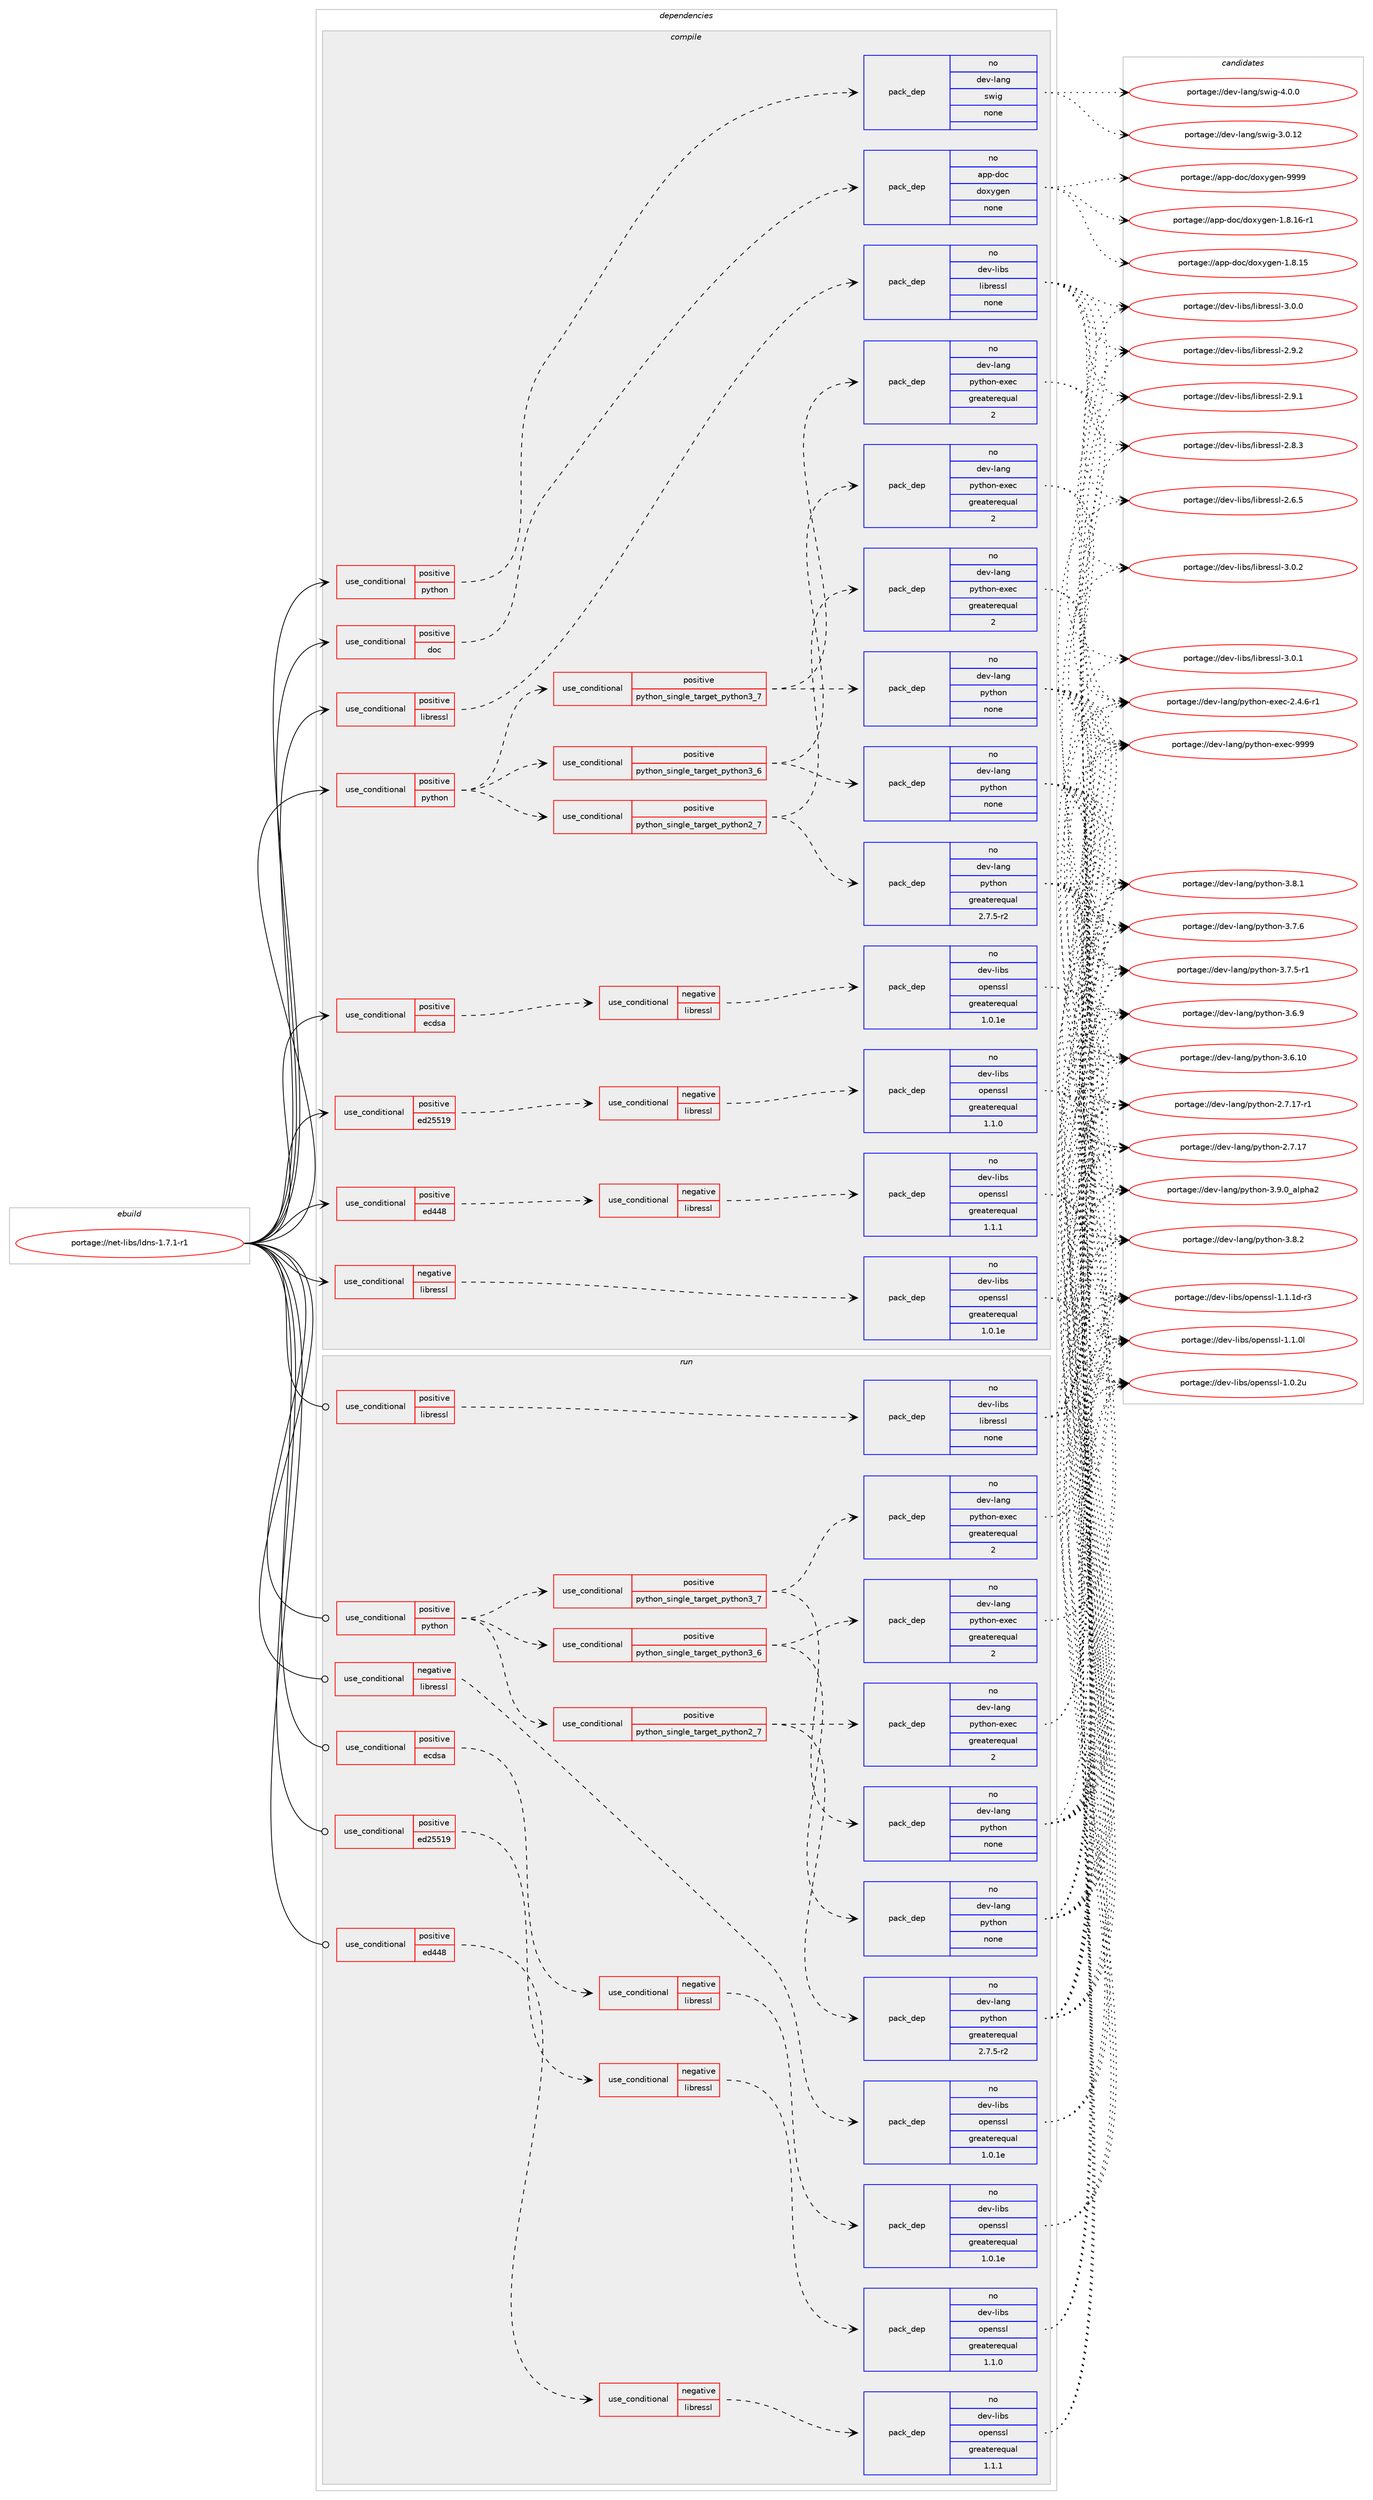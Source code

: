 digraph prolog {

# *************
# Graph options
# *************

newrank=true;
concentrate=true;
compound=true;
graph [rankdir=LR,fontname=Helvetica,fontsize=10,ranksep=1.5];#, ranksep=2.5, nodesep=0.2];
edge  [arrowhead=vee];
node  [fontname=Helvetica,fontsize=10];

# **********
# The ebuild
# **********

subgraph cluster_leftcol {
color=gray;
rank=same;
label=<<i>ebuild</i>>;
id [label="portage://net-libs/ldns-1.7.1-r1", color=red, width=4, href="../net-libs/ldns-1.7.1-r1.svg"];
}

# ****************
# The dependencies
# ****************

subgraph cluster_midcol {
color=gray;
label=<<i>dependencies</i>>;
subgraph cluster_compile {
fillcolor="#eeeeee";
style=filled;
label=<<i>compile</i>>;
subgraph cond19565 {
dependency89219 [label=<<TABLE BORDER="0" CELLBORDER="1" CELLSPACING="0" CELLPADDING="4"><TR><TD ROWSPAN="3" CELLPADDING="10">use_conditional</TD></TR><TR><TD>negative</TD></TR><TR><TD>libressl</TD></TR></TABLE>>, shape=none, color=red];
subgraph pack67980 {
dependency89220 [label=<<TABLE BORDER="0" CELLBORDER="1" CELLSPACING="0" CELLPADDING="4" WIDTH="220"><TR><TD ROWSPAN="6" CELLPADDING="30">pack_dep</TD></TR><TR><TD WIDTH="110">no</TD></TR><TR><TD>dev-libs</TD></TR><TR><TD>openssl</TD></TR><TR><TD>greaterequal</TD></TR><TR><TD>1.0.1e</TD></TR></TABLE>>, shape=none, color=blue];
}
dependency89219:e -> dependency89220:w [weight=20,style="dashed",arrowhead="vee"];
}
id:e -> dependency89219:w [weight=20,style="solid",arrowhead="vee"];
subgraph cond19566 {
dependency89221 [label=<<TABLE BORDER="0" CELLBORDER="1" CELLSPACING="0" CELLPADDING="4"><TR><TD ROWSPAN="3" CELLPADDING="10">use_conditional</TD></TR><TR><TD>positive</TD></TR><TR><TD>doc</TD></TR></TABLE>>, shape=none, color=red];
subgraph pack67981 {
dependency89222 [label=<<TABLE BORDER="0" CELLBORDER="1" CELLSPACING="0" CELLPADDING="4" WIDTH="220"><TR><TD ROWSPAN="6" CELLPADDING="30">pack_dep</TD></TR><TR><TD WIDTH="110">no</TD></TR><TR><TD>app-doc</TD></TR><TR><TD>doxygen</TD></TR><TR><TD>none</TD></TR><TR><TD></TD></TR></TABLE>>, shape=none, color=blue];
}
dependency89221:e -> dependency89222:w [weight=20,style="dashed",arrowhead="vee"];
}
id:e -> dependency89221:w [weight=20,style="solid",arrowhead="vee"];
subgraph cond19567 {
dependency89223 [label=<<TABLE BORDER="0" CELLBORDER="1" CELLSPACING="0" CELLPADDING="4"><TR><TD ROWSPAN="3" CELLPADDING="10">use_conditional</TD></TR><TR><TD>positive</TD></TR><TR><TD>ecdsa</TD></TR></TABLE>>, shape=none, color=red];
subgraph cond19568 {
dependency89224 [label=<<TABLE BORDER="0" CELLBORDER="1" CELLSPACING="0" CELLPADDING="4"><TR><TD ROWSPAN="3" CELLPADDING="10">use_conditional</TD></TR><TR><TD>negative</TD></TR><TR><TD>libressl</TD></TR></TABLE>>, shape=none, color=red];
subgraph pack67982 {
dependency89225 [label=<<TABLE BORDER="0" CELLBORDER="1" CELLSPACING="0" CELLPADDING="4" WIDTH="220"><TR><TD ROWSPAN="6" CELLPADDING="30">pack_dep</TD></TR><TR><TD WIDTH="110">no</TD></TR><TR><TD>dev-libs</TD></TR><TR><TD>openssl</TD></TR><TR><TD>greaterequal</TD></TR><TR><TD>1.0.1e</TD></TR></TABLE>>, shape=none, color=blue];
}
dependency89224:e -> dependency89225:w [weight=20,style="dashed",arrowhead="vee"];
}
dependency89223:e -> dependency89224:w [weight=20,style="dashed",arrowhead="vee"];
}
id:e -> dependency89223:w [weight=20,style="solid",arrowhead="vee"];
subgraph cond19569 {
dependency89226 [label=<<TABLE BORDER="0" CELLBORDER="1" CELLSPACING="0" CELLPADDING="4"><TR><TD ROWSPAN="3" CELLPADDING="10">use_conditional</TD></TR><TR><TD>positive</TD></TR><TR><TD>ed25519</TD></TR></TABLE>>, shape=none, color=red];
subgraph cond19570 {
dependency89227 [label=<<TABLE BORDER="0" CELLBORDER="1" CELLSPACING="0" CELLPADDING="4"><TR><TD ROWSPAN="3" CELLPADDING="10">use_conditional</TD></TR><TR><TD>negative</TD></TR><TR><TD>libressl</TD></TR></TABLE>>, shape=none, color=red];
subgraph pack67983 {
dependency89228 [label=<<TABLE BORDER="0" CELLBORDER="1" CELLSPACING="0" CELLPADDING="4" WIDTH="220"><TR><TD ROWSPAN="6" CELLPADDING="30">pack_dep</TD></TR><TR><TD WIDTH="110">no</TD></TR><TR><TD>dev-libs</TD></TR><TR><TD>openssl</TD></TR><TR><TD>greaterequal</TD></TR><TR><TD>1.1.0</TD></TR></TABLE>>, shape=none, color=blue];
}
dependency89227:e -> dependency89228:w [weight=20,style="dashed",arrowhead="vee"];
}
dependency89226:e -> dependency89227:w [weight=20,style="dashed",arrowhead="vee"];
}
id:e -> dependency89226:w [weight=20,style="solid",arrowhead="vee"];
subgraph cond19571 {
dependency89229 [label=<<TABLE BORDER="0" CELLBORDER="1" CELLSPACING="0" CELLPADDING="4"><TR><TD ROWSPAN="3" CELLPADDING="10">use_conditional</TD></TR><TR><TD>positive</TD></TR><TR><TD>ed448</TD></TR></TABLE>>, shape=none, color=red];
subgraph cond19572 {
dependency89230 [label=<<TABLE BORDER="0" CELLBORDER="1" CELLSPACING="0" CELLPADDING="4"><TR><TD ROWSPAN="3" CELLPADDING="10">use_conditional</TD></TR><TR><TD>negative</TD></TR><TR><TD>libressl</TD></TR></TABLE>>, shape=none, color=red];
subgraph pack67984 {
dependency89231 [label=<<TABLE BORDER="0" CELLBORDER="1" CELLSPACING="0" CELLPADDING="4" WIDTH="220"><TR><TD ROWSPAN="6" CELLPADDING="30">pack_dep</TD></TR><TR><TD WIDTH="110">no</TD></TR><TR><TD>dev-libs</TD></TR><TR><TD>openssl</TD></TR><TR><TD>greaterequal</TD></TR><TR><TD>1.1.1</TD></TR></TABLE>>, shape=none, color=blue];
}
dependency89230:e -> dependency89231:w [weight=20,style="dashed",arrowhead="vee"];
}
dependency89229:e -> dependency89230:w [weight=20,style="dashed",arrowhead="vee"];
}
id:e -> dependency89229:w [weight=20,style="solid",arrowhead="vee"];
subgraph cond19573 {
dependency89232 [label=<<TABLE BORDER="0" CELLBORDER="1" CELLSPACING="0" CELLPADDING="4"><TR><TD ROWSPAN="3" CELLPADDING="10">use_conditional</TD></TR><TR><TD>positive</TD></TR><TR><TD>libressl</TD></TR></TABLE>>, shape=none, color=red];
subgraph pack67985 {
dependency89233 [label=<<TABLE BORDER="0" CELLBORDER="1" CELLSPACING="0" CELLPADDING="4" WIDTH="220"><TR><TD ROWSPAN="6" CELLPADDING="30">pack_dep</TD></TR><TR><TD WIDTH="110">no</TD></TR><TR><TD>dev-libs</TD></TR><TR><TD>libressl</TD></TR><TR><TD>none</TD></TR><TR><TD></TD></TR></TABLE>>, shape=none, color=blue];
}
dependency89232:e -> dependency89233:w [weight=20,style="dashed",arrowhead="vee"];
}
id:e -> dependency89232:w [weight=20,style="solid",arrowhead="vee"];
subgraph cond19574 {
dependency89234 [label=<<TABLE BORDER="0" CELLBORDER="1" CELLSPACING="0" CELLPADDING="4"><TR><TD ROWSPAN="3" CELLPADDING="10">use_conditional</TD></TR><TR><TD>positive</TD></TR><TR><TD>python</TD></TR></TABLE>>, shape=none, color=red];
subgraph cond19575 {
dependency89235 [label=<<TABLE BORDER="0" CELLBORDER="1" CELLSPACING="0" CELLPADDING="4"><TR><TD ROWSPAN="3" CELLPADDING="10">use_conditional</TD></TR><TR><TD>positive</TD></TR><TR><TD>python_single_target_python2_7</TD></TR></TABLE>>, shape=none, color=red];
subgraph pack67986 {
dependency89236 [label=<<TABLE BORDER="0" CELLBORDER="1" CELLSPACING="0" CELLPADDING="4" WIDTH="220"><TR><TD ROWSPAN="6" CELLPADDING="30">pack_dep</TD></TR><TR><TD WIDTH="110">no</TD></TR><TR><TD>dev-lang</TD></TR><TR><TD>python</TD></TR><TR><TD>greaterequal</TD></TR><TR><TD>2.7.5-r2</TD></TR></TABLE>>, shape=none, color=blue];
}
dependency89235:e -> dependency89236:w [weight=20,style="dashed",arrowhead="vee"];
subgraph pack67987 {
dependency89237 [label=<<TABLE BORDER="0" CELLBORDER="1" CELLSPACING="0" CELLPADDING="4" WIDTH="220"><TR><TD ROWSPAN="6" CELLPADDING="30">pack_dep</TD></TR><TR><TD WIDTH="110">no</TD></TR><TR><TD>dev-lang</TD></TR><TR><TD>python-exec</TD></TR><TR><TD>greaterequal</TD></TR><TR><TD>2</TD></TR></TABLE>>, shape=none, color=blue];
}
dependency89235:e -> dependency89237:w [weight=20,style="dashed",arrowhead="vee"];
}
dependency89234:e -> dependency89235:w [weight=20,style="dashed",arrowhead="vee"];
subgraph cond19576 {
dependency89238 [label=<<TABLE BORDER="0" CELLBORDER="1" CELLSPACING="0" CELLPADDING="4"><TR><TD ROWSPAN="3" CELLPADDING="10">use_conditional</TD></TR><TR><TD>positive</TD></TR><TR><TD>python_single_target_python3_6</TD></TR></TABLE>>, shape=none, color=red];
subgraph pack67988 {
dependency89239 [label=<<TABLE BORDER="0" CELLBORDER="1" CELLSPACING="0" CELLPADDING="4" WIDTH="220"><TR><TD ROWSPAN="6" CELLPADDING="30">pack_dep</TD></TR><TR><TD WIDTH="110">no</TD></TR><TR><TD>dev-lang</TD></TR><TR><TD>python</TD></TR><TR><TD>none</TD></TR><TR><TD></TD></TR></TABLE>>, shape=none, color=blue];
}
dependency89238:e -> dependency89239:w [weight=20,style="dashed",arrowhead="vee"];
subgraph pack67989 {
dependency89240 [label=<<TABLE BORDER="0" CELLBORDER="1" CELLSPACING="0" CELLPADDING="4" WIDTH="220"><TR><TD ROWSPAN="6" CELLPADDING="30">pack_dep</TD></TR><TR><TD WIDTH="110">no</TD></TR><TR><TD>dev-lang</TD></TR><TR><TD>python-exec</TD></TR><TR><TD>greaterequal</TD></TR><TR><TD>2</TD></TR></TABLE>>, shape=none, color=blue];
}
dependency89238:e -> dependency89240:w [weight=20,style="dashed",arrowhead="vee"];
}
dependency89234:e -> dependency89238:w [weight=20,style="dashed",arrowhead="vee"];
subgraph cond19577 {
dependency89241 [label=<<TABLE BORDER="0" CELLBORDER="1" CELLSPACING="0" CELLPADDING="4"><TR><TD ROWSPAN="3" CELLPADDING="10">use_conditional</TD></TR><TR><TD>positive</TD></TR><TR><TD>python_single_target_python3_7</TD></TR></TABLE>>, shape=none, color=red];
subgraph pack67990 {
dependency89242 [label=<<TABLE BORDER="0" CELLBORDER="1" CELLSPACING="0" CELLPADDING="4" WIDTH="220"><TR><TD ROWSPAN="6" CELLPADDING="30">pack_dep</TD></TR><TR><TD WIDTH="110">no</TD></TR><TR><TD>dev-lang</TD></TR><TR><TD>python</TD></TR><TR><TD>none</TD></TR><TR><TD></TD></TR></TABLE>>, shape=none, color=blue];
}
dependency89241:e -> dependency89242:w [weight=20,style="dashed",arrowhead="vee"];
subgraph pack67991 {
dependency89243 [label=<<TABLE BORDER="0" CELLBORDER="1" CELLSPACING="0" CELLPADDING="4" WIDTH="220"><TR><TD ROWSPAN="6" CELLPADDING="30">pack_dep</TD></TR><TR><TD WIDTH="110">no</TD></TR><TR><TD>dev-lang</TD></TR><TR><TD>python-exec</TD></TR><TR><TD>greaterequal</TD></TR><TR><TD>2</TD></TR></TABLE>>, shape=none, color=blue];
}
dependency89241:e -> dependency89243:w [weight=20,style="dashed",arrowhead="vee"];
}
dependency89234:e -> dependency89241:w [weight=20,style="dashed",arrowhead="vee"];
}
id:e -> dependency89234:w [weight=20,style="solid",arrowhead="vee"];
subgraph cond19578 {
dependency89244 [label=<<TABLE BORDER="0" CELLBORDER="1" CELLSPACING="0" CELLPADDING="4"><TR><TD ROWSPAN="3" CELLPADDING="10">use_conditional</TD></TR><TR><TD>positive</TD></TR><TR><TD>python</TD></TR></TABLE>>, shape=none, color=red];
subgraph pack67992 {
dependency89245 [label=<<TABLE BORDER="0" CELLBORDER="1" CELLSPACING="0" CELLPADDING="4" WIDTH="220"><TR><TD ROWSPAN="6" CELLPADDING="30">pack_dep</TD></TR><TR><TD WIDTH="110">no</TD></TR><TR><TD>dev-lang</TD></TR><TR><TD>swig</TD></TR><TR><TD>none</TD></TR><TR><TD></TD></TR></TABLE>>, shape=none, color=blue];
}
dependency89244:e -> dependency89245:w [weight=20,style="dashed",arrowhead="vee"];
}
id:e -> dependency89244:w [weight=20,style="solid",arrowhead="vee"];
}
subgraph cluster_compileandrun {
fillcolor="#eeeeee";
style=filled;
label=<<i>compile and run</i>>;
}
subgraph cluster_run {
fillcolor="#eeeeee";
style=filled;
label=<<i>run</i>>;
subgraph cond19579 {
dependency89246 [label=<<TABLE BORDER="0" CELLBORDER="1" CELLSPACING="0" CELLPADDING="4"><TR><TD ROWSPAN="3" CELLPADDING="10">use_conditional</TD></TR><TR><TD>negative</TD></TR><TR><TD>libressl</TD></TR></TABLE>>, shape=none, color=red];
subgraph pack67993 {
dependency89247 [label=<<TABLE BORDER="0" CELLBORDER="1" CELLSPACING="0" CELLPADDING="4" WIDTH="220"><TR><TD ROWSPAN="6" CELLPADDING="30">pack_dep</TD></TR><TR><TD WIDTH="110">no</TD></TR><TR><TD>dev-libs</TD></TR><TR><TD>openssl</TD></TR><TR><TD>greaterequal</TD></TR><TR><TD>1.0.1e</TD></TR></TABLE>>, shape=none, color=blue];
}
dependency89246:e -> dependency89247:w [weight=20,style="dashed",arrowhead="vee"];
}
id:e -> dependency89246:w [weight=20,style="solid",arrowhead="odot"];
subgraph cond19580 {
dependency89248 [label=<<TABLE BORDER="0" CELLBORDER="1" CELLSPACING="0" CELLPADDING="4"><TR><TD ROWSPAN="3" CELLPADDING="10">use_conditional</TD></TR><TR><TD>positive</TD></TR><TR><TD>ecdsa</TD></TR></TABLE>>, shape=none, color=red];
subgraph cond19581 {
dependency89249 [label=<<TABLE BORDER="0" CELLBORDER="1" CELLSPACING="0" CELLPADDING="4"><TR><TD ROWSPAN="3" CELLPADDING="10">use_conditional</TD></TR><TR><TD>negative</TD></TR><TR><TD>libressl</TD></TR></TABLE>>, shape=none, color=red];
subgraph pack67994 {
dependency89250 [label=<<TABLE BORDER="0" CELLBORDER="1" CELLSPACING="0" CELLPADDING="4" WIDTH="220"><TR><TD ROWSPAN="6" CELLPADDING="30">pack_dep</TD></TR><TR><TD WIDTH="110">no</TD></TR><TR><TD>dev-libs</TD></TR><TR><TD>openssl</TD></TR><TR><TD>greaterequal</TD></TR><TR><TD>1.0.1e</TD></TR></TABLE>>, shape=none, color=blue];
}
dependency89249:e -> dependency89250:w [weight=20,style="dashed",arrowhead="vee"];
}
dependency89248:e -> dependency89249:w [weight=20,style="dashed",arrowhead="vee"];
}
id:e -> dependency89248:w [weight=20,style="solid",arrowhead="odot"];
subgraph cond19582 {
dependency89251 [label=<<TABLE BORDER="0" CELLBORDER="1" CELLSPACING="0" CELLPADDING="4"><TR><TD ROWSPAN="3" CELLPADDING="10">use_conditional</TD></TR><TR><TD>positive</TD></TR><TR><TD>ed25519</TD></TR></TABLE>>, shape=none, color=red];
subgraph cond19583 {
dependency89252 [label=<<TABLE BORDER="0" CELLBORDER="1" CELLSPACING="0" CELLPADDING="4"><TR><TD ROWSPAN="3" CELLPADDING="10">use_conditional</TD></TR><TR><TD>negative</TD></TR><TR><TD>libressl</TD></TR></TABLE>>, shape=none, color=red];
subgraph pack67995 {
dependency89253 [label=<<TABLE BORDER="0" CELLBORDER="1" CELLSPACING="0" CELLPADDING="4" WIDTH="220"><TR><TD ROWSPAN="6" CELLPADDING="30">pack_dep</TD></TR><TR><TD WIDTH="110">no</TD></TR><TR><TD>dev-libs</TD></TR><TR><TD>openssl</TD></TR><TR><TD>greaterequal</TD></TR><TR><TD>1.1.0</TD></TR></TABLE>>, shape=none, color=blue];
}
dependency89252:e -> dependency89253:w [weight=20,style="dashed",arrowhead="vee"];
}
dependency89251:e -> dependency89252:w [weight=20,style="dashed",arrowhead="vee"];
}
id:e -> dependency89251:w [weight=20,style="solid",arrowhead="odot"];
subgraph cond19584 {
dependency89254 [label=<<TABLE BORDER="0" CELLBORDER="1" CELLSPACING="0" CELLPADDING="4"><TR><TD ROWSPAN="3" CELLPADDING="10">use_conditional</TD></TR><TR><TD>positive</TD></TR><TR><TD>ed448</TD></TR></TABLE>>, shape=none, color=red];
subgraph cond19585 {
dependency89255 [label=<<TABLE BORDER="0" CELLBORDER="1" CELLSPACING="0" CELLPADDING="4"><TR><TD ROWSPAN="3" CELLPADDING="10">use_conditional</TD></TR><TR><TD>negative</TD></TR><TR><TD>libressl</TD></TR></TABLE>>, shape=none, color=red];
subgraph pack67996 {
dependency89256 [label=<<TABLE BORDER="0" CELLBORDER="1" CELLSPACING="0" CELLPADDING="4" WIDTH="220"><TR><TD ROWSPAN="6" CELLPADDING="30">pack_dep</TD></TR><TR><TD WIDTH="110">no</TD></TR><TR><TD>dev-libs</TD></TR><TR><TD>openssl</TD></TR><TR><TD>greaterequal</TD></TR><TR><TD>1.1.1</TD></TR></TABLE>>, shape=none, color=blue];
}
dependency89255:e -> dependency89256:w [weight=20,style="dashed",arrowhead="vee"];
}
dependency89254:e -> dependency89255:w [weight=20,style="dashed",arrowhead="vee"];
}
id:e -> dependency89254:w [weight=20,style="solid",arrowhead="odot"];
subgraph cond19586 {
dependency89257 [label=<<TABLE BORDER="0" CELLBORDER="1" CELLSPACING="0" CELLPADDING="4"><TR><TD ROWSPAN="3" CELLPADDING="10">use_conditional</TD></TR><TR><TD>positive</TD></TR><TR><TD>libressl</TD></TR></TABLE>>, shape=none, color=red];
subgraph pack67997 {
dependency89258 [label=<<TABLE BORDER="0" CELLBORDER="1" CELLSPACING="0" CELLPADDING="4" WIDTH="220"><TR><TD ROWSPAN="6" CELLPADDING="30">pack_dep</TD></TR><TR><TD WIDTH="110">no</TD></TR><TR><TD>dev-libs</TD></TR><TR><TD>libressl</TD></TR><TR><TD>none</TD></TR><TR><TD></TD></TR></TABLE>>, shape=none, color=blue];
}
dependency89257:e -> dependency89258:w [weight=20,style="dashed",arrowhead="vee"];
}
id:e -> dependency89257:w [weight=20,style="solid",arrowhead="odot"];
subgraph cond19587 {
dependency89259 [label=<<TABLE BORDER="0" CELLBORDER="1" CELLSPACING="0" CELLPADDING="4"><TR><TD ROWSPAN="3" CELLPADDING="10">use_conditional</TD></TR><TR><TD>positive</TD></TR><TR><TD>python</TD></TR></TABLE>>, shape=none, color=red];
subgraph cond19588 {
dependency89260 [label=<<TABLE BORDER="0" CELLBORDER="1" CELLSPACING="0" CELLPADDING="4"><TR><TD ROWSPAN="3" CELLPADDING="10">use_conditional</TD></TR><TR><TD>positive</TD></TR><TR><TD>python_single_target_python2_7</TD></TR></TABLE>>, shape=none, color=red];
subgraph pack67998 {
dependency89261 [label=<<TABLE BORDER="0" CELLBORDER="1" CELLSPACING="0" CELLPADDING="4" WIDTH="220"><TR><TD ROWSPAN="6" CELLPADDING="30">pack_dep</TD></TR><TR><TD WIDTH="110">no</TD></TR><TR><TD>dev-lang</TD></TR><TR><TD>python</TD></TR><TR><TD>greaterequal</TD></TR><TR><TD>2.7.5-r2</TD></TR></TABLE>>, shape=none, color=blue];
}
dependency89260:e -> dependency89261:w [weight=20,style="dashed",arrowhead="vee"];
subgraph pack67999 {
dependency89262 [label=<<TABLE BORDER="0" CELLBORDER="1" CELLSPACING="0" CELLPADDING="4" WIDTH="220"><TR><TD ROWSPAN="6" CELLPADDING="30">pack_dep</TD></TR><TR><TD WIDTH="110">no</TD></TR><TR><TD>dev-lang</TD></TR><TR><TD>python-exec</TD></TR><TR><TD>greaterequal</TD></TR><TR><TD>2</TD></TR></TABLE>>, shape=none, color=blue];
}
dependency89260:e -> dependency89262:w [weight=20,style="dashed",arrowhead="vee"];
}
dependency89259:e -> dependency89260:w [weight=20,style="dashed",arrowhead="vee"];
subgraph cond19589 {
dependency89263 [label=<<TABLE BORDER="0" CELLBORDER="1" CELLSPACING="0" CELLPADDING="4"><TR><TD ROWSPAN="3" CELLPADDING="10">use_conditional</TD></TR><TR><TD>positive</TD></TR><TR><TD>python_single_target_python3_6</TD></TR></TABLE>>, shape=none, color=red];
subgraph pack68000 {
dependency89264 [label=<<TABLE BORDER="0" CELLBORDER="1" CELLSPACING="0" CELLPADDING="4" WIDTH="220"><TR><TD ROWSPAN="6" CELLPADDING="30">pack_dep</TD></TR><TR><TD WIDTH="110">no</TD></TR><TR><TD>dev-lang</TD></TR><TR><TD>python</TD></TR><TR><TD>none</TD></TR><TR><TD></TD></TR></TABLE>>, shape=none, color=blue];
}
dependency89263:e -> dependency89264:w [weight=20,style="dashed",arrowhead="vee"];
subgraph pack68001 {
dependency89265 [label=<<TABLE BORDER="0" CELLBORDER="1" CELLSPACING="0" CELLPADDING="4" WIDTH="220"><TR><TD ROWSPAN="6" CELLPADDING="30">pack_dep</TD></TR><TR><TD WIDTH="110">no</TD></TR><TR><TD>dev-lang</TD></TR><TR><TD>python-exec</TD></TR><TR><TD>greaterequal</TD></TR><TR><TD>2</TD></TR></TABLE>>, shape=none, color=blue];
}
dependency89263:e -> dependency89265:w [weight=20,style="dashed",arrowhead="vee"];
}
dependency89259:e -> dependency89263:w [weight=20,style="dashed",arrowhead="vee"];
subgraph cond19590 {
dependency89266 [label=<<TABLE BORDER="0" CELLBORDER="1" CELLSPACING="0" CELLPADDING="4"><TR><TD ROWSPAN="3" CELLPADDING="10">use_conditional</TD></TR><TR><TD>positive</TD></TR><TR><TD>python_single_target_python3_7</TD></TR></TABLE>>, shape=none, color=red];
subgraph pack68002 {
dependency89267 [label=<<TABLE BORDER="0" CELLBORDER="1" CELLSPACING="0" CELLPADDING="4" WIDTH="220"><TR><TD ROWSPAN="6" CELLPADDING="30">pack_dep</TD></TR><TR><TD WIDTH="110">no</TD></TR><TR><TD>dev-lang</TD></TR><TR><TD>python</TD></TR><TR><TD>none</TD></TR><TR><TD></TD></TR></TABLE>>, shape=none, color=blue];
}
dependency89266:e -> dependency89267:w [weight=20,style="dashed",arrowhead="vee"];
subgraph pack68003 {
dependency89268 [label=<<TABLE BORDER="0" CELLBORDER="1" CELLSPACING="0" CELLPADDING="4" WIDTH="220"><TR><TD ROWSPAN="6" CELLPADDING="30">pack_dep</TD></TR><TR><TD WIDTH="110">no</TD></TR><TR><TD>dev-lang</TD></TR><TR><TD>python-exec</TD></TR><TR><TD>greaterequal</TD></TR><TR><TD>2</TD></TR></TABLE>>, shape=none, color=blue];
}
dependency89266:e -> dependency89268:w [weight=20,style="dashed",arrowhead="vee"];
}
dependency89259:e -> dependency89266:w [weight=20,style="dashed",arrowhead="vee"];
}
id:e -> dependency89259:w [weight=20,style="solid",arrowhead="odot"];
}
}

# **************
# The candidates
# **************

subgraph cluster_choices {
rank=same;
color=gray;
label=<<i>candidates</i>>;

subgraph choice67980 {
color=black;
nodesep=1;
choice1001011184510810598115471111121011101151151084549464946491004511451 [label="portage://dev-libs/openssl-1.1.1d-r3", color=red, width=4,href="../dev-libs/openssl-1.1.1d-r3.svg"];
choice100101118451081059811547111112101110115115108454946494648108 [label="portage://dev-libs/openssl-1.1.0l", color=red, width=4,href="../dev-libs/openssl-1.1.0l.svg"];
choice100101118451081059811547111112101110115115108454946484650117 [label="portage://dev-libs/openssl-1.0.2u", color=red, width=4,href="../dev-libs/openssl-1.0.2u.svg"];
dependency89220:e -> choice1001011184510810598115471111121011101151151084549464946491004511451:w [style=dotted,weight="100"];
dependency89220:e -> choice100101118451081059811547111112101110115115108454946494648108:w [style=dotted,weight="100"];
dependency89220:e -> choice100101118451081059811547111112101110115115108454946484650117:w [style=dotted,weight="100"];
}
subgraph choice67981 {
color=black;
nodesep=1;
choice971121124510011199471001111201211031011104557575757 [label="portage://app-doc/doxygen-9999", color=red, width=4,href="../app-doc/doxygen-9999.svg"];
choice97112112451001119947100111120121103101110454946564649544511449 [label="portage://app-doc/doxygen-1.8.16-r1", color=red, width=4,href="../app-doc/doxygen-1.8.16-r1.svg"];
choice9711211245100111994710011112012110310111045494656464953 [label="portage://app-doc/doxygen-1.8.15", color=red, width=4,href="../app-doc/doxygen-1.8.15.svg"];
dependency89222:e -> choice971121124510011199471001111201211031011104557575757:w [style=dotted,weight="100"];
dependency89222:e -> choice97112112451001119947100111120121103101110454946564649544511449:w [style=dotted,weight="100"];
dependency89222:e -> choice9711211245100111994710011112012110310111045494656464953:w [style=dotted,weight="100"];
}
subgraph choice67982 {
color=black;
nodesep=1;
choice1001011184510810598115471111121011101151151084549464946491004511451 [label="portage://dev-libs/openssl-1.1.1d-r3", color=red, width=4,href="../dev-libs/openssl-1.1.1d-r3.svg"];
choice100101118451081059811547111112101110115115108454946494648108 [label="portage://dev-libs/openssl-1.1.0l", color=red, width=4,href="../dev-libs/openssl-1.1.0l.svg"];
choice100101118451081059811547111112101110115115108454946484650117 [label="portage://dev-libs/openssl-1.0.2u", color=red, width=4,href="../dev-libs/openssl-1.0.2u.svg"];
dependency89225:e -> choice1001011184510810598115471111121011101151151084549464946491004511451:w [style=dotted,weight="100"];
dependency89225:e -> choice100101118451081059811547111112101110115115108454946494648108:w [style=dotted,weight="100"];
dependency89225:e -> choice100101118451081059811547111112101110115115108454946484650117:w [style=dotted,weight="100"];
}
subgraph choice67983 {
color=black;
nodesep=1;
choice1001011184510810598115471111121011101151151084549464946491004511451 [label="portage://dev-libs/openssl-1.1.1d-r3", color=red, width=4,href="../dev-libs/openssl-1.1.1d-r3.svg"];
choice100101118451081059811547111112101110115115108454946494648108 [label="portage://dev-libs/openssl-1.1.0l", color=red, width=4,href="../dev-libs/openssl-1.1.0l.svg"];
choice100101118451081059811547111112101110115115108454946484650117 [label="portage://dev-libs/openssl-1.0.2u", color=red, width=4,href="../dev-libs/openssl-1.0.2u.svg"];
dependency89228:e -> choice1001011184510810598115471111121011101151151084549464946491004511451:w [style=dotted,weight="100"];
dependency89228:e -> choice100101118451081059811547111112101110115115108454946494648108:w [style=dotted,weight="100"];
dependency89228:e -> choice100101118451081059811547111112101110115115108454946484650117:w [style=dotted,weight="100"];
}
subgraph choice67984 {
color=black;
nodesep=1;
choice1001011184510810598115471111121011101151151084549464946491004511451 [label="portage://dev-libs/openssl-1.1.1d-r3", color=red, width=4,href="../dev-libs/openssl-1.1.1d-r3.svg"];
choice100101118451081059811547111112101110115115108454946494648108 [label="portage://dev-libs/openssl-1.1.0l", color=red, width=4,href="../dev-libs/openssl-1.1.0l.svg"];
choice100101118451081059811547111112101110115115108454946484650117 [label="portage://dev-libs/openssl-1.0.2u", color=red, width=4,href="../dev-libs/openssl-1.0.2u.svg"];
dependency89231:e -> choice1001011184510810598115471111121011101151151084549464946491004511451:w [style=dotted,weight="100"];
dependency89231:e -> choice100101118451081059811547111112101110115115108454946494648108:w [style=dotted,weight="100"];
dependency89231:e -> choice100101118451081059811547111112101110115115108454946484650117:w [style=dotted,weight="100"];
}
subgraph choice67985 {
color=black;
nodesep=1;
choice10010111845108105981154710810598114101115115108455146484650 [label="portage://dev-libs/libressl-3.0.2", color=red, width=4,href="../dev-libs/libressl-3.0.2.svg"];
choice10010111845108105981154710810598114101115115108455146484649 [label="portage://dev-libs/libressl-3.0.1", color=red, width=4,href="../dev-libs/libressl-3.0.1.svg"];
choice10010111845108105981154710810598114101115115108455146484648 [label="portage://dev-libs/libressl-3.0.0", color=red, width=4,href="../dev-libs/libressl-3.0.0.svg"];
choice10010111845108105981154710810598114101115115108455046574650 [label="portage://dev-libs/libressl-2.9.2", color=red, width=4,href="../dev-libs/libressl-2.9.2.svg"];
choice10010111845108105981154710810598114101115115108455046574649 [label="portage://dev-libs/libressl-2.9.1", color=red, width=4,href="../dev-libs/libressl-2.9.1.svg"];
choice10010111845108105981154710810598114101115115108455046564651 [label="portage://dev-libs/libressl-2.8.3", color=red, width=4,href="../dev-libs/libressl-2.8.3.svg"];
choice10010111845108105981154710810598114101115115108455046544653 [label="portage://dev-libs/libressl-2.6.5", color=red, width=4,href="../dev-libs/libressl-2.6.5.svg"];
dependency89233:e -> choice10010111845108105981154710810598114101115115108455146484650:w [style=dotted,weight="100"];
dependency89233:e -> choice10010111845108105981154710810598114101115115108455146484649:w [style=dotted,weight="100"];
dependency89233:e -> choice10010111845108105981154710810598114101115115108455146484648:w [style=dotted,weight="100"];
dependency89233:e -> choice10010111845108105981154710810598114101115115108455046574650:w [style=dotted,weight="100"];
dependency89233:e -> choice10010111845108105981154710810598114101115115108455046574649:w [style=dotted,weight="100"];
dependency89233:e -> choice10010111845108105981154710810598114101115115108455046564651:w [style=dotted,weight="100"];
dependency89233:e -> choice10010111845108105981154710810598114101115115108455046544653:w [style=dotted,weight="100"];
}
subgraph choice67986 {
color=black;
nodesep=1;
choice10010111845108971101034711212111610411111045514657464895971081121049750 [label="portage://dev-lang/python-3.9.0_alpha2", color=red, width=4,href="../dev-lang/python-3.9.0_alpha2.svg"];
choice100101118451089711010347112121116104111110455146564650 [label="portage://dev-lang/python-3.8.2", color=red, width=4,href="../dev-lang/python-3.8.2.svg"];
choice100101118451089711010347112121116104111110455146564649 [label="portage://dev-lang/python-3.8.1", color=red, width=4,href="../dev-lang/python-3.8.1.svg"];
choice100101118451089711010347112121116104111110455146554654 [label="portage://dev-lang/python-3.7.6", color=red, width=4,href="../dev-lang/python-3.7.6.svg"];
choice1001011184510897110103471121211161041111104551465546534511449 [label="portage://dev-lang/python-3.7.5-r1", color=red, width=4,href="../dev-lang/python-3.7.5-r1.svg"];
choice100101118451089711010347112121116104111110455146544657 [label="portage://dev-lang/python-3.6.9", color=red, width=4,href="../dev-lang/python-3.6.9.svg"];
choice10010111845108971101034711212111610411111045514654464948 [label="portage://dev-lang/python-3.6.10", color=red, width=4,href="../dev-lang/python-3.6.10.svg"];
choice100101118451089711010347112121116104111110455046554649554511449 [label="portage://dev-lang/python-2.7.17-r1", color=red, width=4,href="../dev-lang/python-2.7.17-r1.svg"];
choice10010111845108971101034711212111610411111045504655464955 [label="portage://dev-lang/python-2.7.17", color=red, width=4,href="../dev-lang/python-2.7.17.svg"];
dependency89236:e -> choice10010111845108971101034711212111610411111045514657464895971081121049750:w [style=dotted,weight="100"];
dependency89236:e -> choice100101118451089711010347112121116104111110455146564650:w [style=dotted,weight="100"];
dependency89236:e -> choice100101118451089711010347112121116104111110455146564649:w [style=dotted,weight="100"];
dependency89236:e -> choice100101118451089711010347112121116104111110455146554654:w [style=dotted,weight="100"];
dependency89236:e -> choice1001011184510897110103471121211161041111104551465546534511449:w [style=dotted,weight="100"];
dependency89236:e -> choice100101118451089711010347112121116104111110455146544657:w [style=dotted,weight="100"];
dependency89236:e -> choice10010111845108971101034711212111610411111045514654464948:w [style=dotted,weight="100"];
dependency89236:e -> choice100101118451089711010347112121116104111110455046554649554511449:w [style=dotted,weight="100"];
dependency89236:e -> choice10010111845108971101034711212111610411111045504655464955:w [style=dotted,weight="100"];
}
subgraph choice67987 {
color=black;
nodesep=1;
choice10010111845108971101034711212111610411111045101120101994557575757 [label="portage://dev-lang/python-exec-9999", color=red, width=4,href="../dev-lang/python-exec-9999.svg"];
choice10010111845108971101034711212111610411111045101120101994550465246544511449 [label="portage://dev-lang/python-exec-2.4.6-r1", color=red, width=4,href="../dev-lang/python-exec-2.4.6-r1.svg"];
dependency89237:e -> choice10010111845108971101034711212111610411111045101120101994557575757:w [style=dotted,weight="100"];
dependency89237:e -> choice10010111845108971101034711212111610411111045101120101994550465246544511449:w [style=dotted,weight="100"];
}
subgraph choice67988 {
color=black;
nodesep=1;
choice10010111845108971101034711212111610411111045514657464895971081121049750 [label="portage://dev-lang/python-3.9.0_alpha2", color=red, width=4,href="../dev-lang/python-3.9.0_alpha2.svg"];
choice100101118451089711010347112121116104111110455146564650 [label="portage://dev-lang/python-3.8.2", color=red, width=4,href="../dev-lang/python-3.8.2.svg"];
choice100101118451089711010347112121116104111110455146564649 [label="portage://dev-lang/python-3.8.1", color=red, width=4,href="../dev-lang/python-3.8.1.svg"];
choice100101118451089711010347112121116104111110455146554654 [label="portage://dev-lang/python-3.7.6", color=red, width=4,href="../dev-lang/python-3.7.6.svg"];
choice1001011184510897110103471121211161041111104551465546534511449 [label="portage://dev-lang/python-3.7.5-r1", color=red, width=4,href="../dev-lang/python-3.7.5-r1.svg"];
choice100101118451089711010347112121116104111110455146544657 [label="portage://dev-lang/python-3.6.9", color=red, width=4,href="../dev-lang/python-3.6.9.svg"];
choice10010111845108971101034711212111610411111045514654464948 [label="portage://dev-lang/python-3.6.10", color=red, width=4,href="../dev-lang/python-3.6.10.svg"];
choice100101118451089711010347112121116104111110455046554649554511449 [label="portage://dev-lang/python-2.7.17-r1", color=red, width=4,href="../dev-lang/python-2.7.17-r1.svg"];
choice10010111845108971101034711212111610411111045504655464955 [label="portage://dev-lang/python-2.7.17", color=red, width=4,href="../dev-lang/python-2.7.17.svg"];
dependency89239:e -> choice10010111845108971101034711212111610411111045514657464895971081121049750:w [style=dotted,weight="100"];
dependency89239:e -> choice100101118451089711010347112121116104111110455146564650:w [style=dotted,weight="100"];
dependency89239:e -> choice100101118451089711010347112121116104111110455146564649:w [style=dotted,weight="100"];
dependency89239:e -> choice100101118451089711010347112121116104111110455146554654:w [style=dotted,weight="100"];
dependency89239:e -> choice1001011184510897110103471121211161041111104551465546534511449:w [style=dotted,weight="100"];
dependency89239:e -> choice100101118451089711010347112121116104111110455146544657:w [style=dotted,weight="100"];
dependency89239:e -> choice10010111845108971101034711212111610411111045514654464948:w [style=dotted,weight="100"];
dependency89239:e -> choice100101118451089711010347112121116104111110455046554649554511449:w [style=dotted,weight="100"];
dependency89239:e -> choice10010111845108971101034711212111610411111045504655464955:w [style=dotted,weight="100"];
}
subgraph choice67989 {
color=black;
nodesep=1;
choice10010111845108971101034711212111610411111045101120101994557575757 [label="portage://dev-lang/python-exec-9999", color=red, width=4,href="../dev-lang/python-exec-9999.svg"];
choice10010111845108971101034711212111610411111045101120101994550465246544511449 [label="portage://dev-lang/python-exec-2.4.6-r1", color=red, width=4,href="../dev-lang/python-exec-2.4.6-r1.svg"];
dependency89240:e -> choice10010111845108971101034711212111610411111045101120101994557575757:w [style=dotted,weight="100"];
dependency89240:e -> choice10010111845108971101034711212111610411111045101120101994550465246544511449:w [style=dotted,weight="100"];
}
subgraph choice67990 {
color=black;
nodesep=1;
choice10010111845108971101034711212111610411111045514657464895971081121049750 [label="portage://dev-lang/python-3.9.0_alpha2", color=red, width=4,href="../dev-lang/python-3.9.0_alpha2.svg"];
choice100101118451089711010347112121116104111110455146564650 [label="portage://dev-lang/python-3.8.2", color=red, width=4,href="../dev-lang/python-3.8.2.svg"];
choice100101118451089711010347112121116104111110455146564649 [label="portage://dev-lang/python-3.8.1", color=red, width=4,href="../dev-lang/python-3.8.1.svg"];
choice100101118451089711010347112121116104111110455146554654 [label="portage://dev-lang/python-3.7.6", color=red, width=4,href="../dev-lang/python-3.7.6.svg"];
choice1001011184510897110103471121211161041111104551465546534511449 [label="portage://dev-lang/python-3.7.5-r1", color=red, width=4,href="../dev-lang/python-3.7.5-r1.svg"];
choice100101118451089711010347112121116104111110455146544657 [label="portage://dev-lang/python-3.6.9", color=red, width=4,href="../dev-lang/python-3.6.9.svg"];
choice10010111845108971101034711212111610411111045514654464948 [label="portage://dev-lang/python-3.6.10", color=red, width=4,href="../dev-lang/python-3.6.10.svg"];
choice100101118451089711010347112121116104111110455046554649554511449 [label="portage://dev-lang/python-2.7.17-r1", color=red, width=4,href="../dev-lang/python-2.7.17-r1.svg"];
choice10010111845108971101034711212111610411111045504655464955 [label="portage://dev-lang/python-2.7.17", color=red, width=4,href="../dev-lang/python-2.7.17.svg"];
dependency89242:e -> choice10010111845108971101034711212111610411111045514657464895971081121049750:w [style=dotted,weight="100"];
dependency89242:e -> choice100101118451089711010347112121116104111110455146564650:w [style=dotted,weight="100"];
dependency89242:e -> choice100101118451089711010347112121116104111110455146564649:w [style=dotted,weight="100"];
dependency89242:e -> choice100101118451089711010347112121116104111110455146554654:w [style=dotted,weight="100"];
dependency89242:e -> choice1001011184510897110103471121211161041111104551465546534511449:w [style=dotted,weight="100"];
dependency89242:e -> choice100101118451089711010347112121116104111110455146544657:w [style=dotted,weight="100"];
dependency89242:e -> choice10010111845108971101034711212111610411111045514654464948:w [style=dotted,weight="100"];
dependency89242:e -> choice100101118451089711010347112121116104111110455046554649554511449:w [style=dotted,weight="100"];
dependency89242:e -> choice10010111845108971101034711212111610411111045504655464955:w [style=dotted,weight="100"];
}
subgraph choice67991 {
color=black;
nodesep=1;
choice10010111845108971101034711212111610411111045101120101994557575757 [label="portage://dev-lang/python-exec-9999", color=red, width=4,href="../dev-lang/python-exec-9999.svg"];
choice10010111845108971101034711212111610411111045101120101994550465246544511449 [label="portage://dev-lang/python-exec-2.4.6-r1", color=red, width=4,href="../dev-lang/python-exec-2.4.6-r1.svg"];
dependency89243:e -> choice10010111845108971101034711212111610411111045101120101994557575757:w [style=dotted,weight="100"];
dependency89243:e -> choice10010111845108971101034711212111610411111045101120101994550465246544511449:w [style=dotted,weight="100"];
}
subgraph choice67992 {
color=black;
nodesep=1;
choice100101118451089711010347115119105103455246484648 [label="portage://dev-lang/swig-4.0.0", color=red, width=4,href="../dev-lang/swig-4.0.0.svg"];
choice10010111845108971101034711511910510345514648464950 [label="portage://dev-lang/swig-3.0.12", color=red, width=4,href="../dev-lang/swig-3.0.12.svg"];
dependency89245:e -> choice100101118451089711010347115119105103455246484648:w [style=dotted,weight="100"];
dependency89245:e -> choice10010111845108971101034711511910510345514648464950:w [style=dotted,weight="100"];
}
subgraph choice67993 {
color=black;
nodesep=1;
choice1001011184510810598115471111121011101151151084549464946491004511451 [label="portage://dev-libs/openssl-1.1.1d-r3", color=red, width=4,href="../dev-libs/openssl-1.1.1d-r3.svg"];
choice100101118451081059811547111112101110115115108454946494648108 [label="portage://dev-libs/openssl-1.1.0l", color=red, width=4,href="../dev-libs/openssl-1.1.0l.svg"];
choice100101118451081059811547111112101110115115108454946484650117 [label="portage://dev-libs/openssl-1.0.2u", color=red, width=4,href="../dev-libs/openssl-1.0.2u.svg"];
dependency89247:e -> choice1001011184510810598115471111121011101151151084549464946491004511451:w [style=dotted,weight="100"];
dependency89247:e -> choice100101118451081059811547111112101110115115108454946494648108:w [style=dotted,weight="100"];
dependency89247:e -> choice100101118451081059811547111112101110115115108454946484650117:w [style=dotted,weight="100"];
}
subgraph choice67994 {
color=black;
nodesep=1;
choice1001011184510810598115471111121011101151151084549464946491004511451 [label="portage://dev-libs/openssl-1.1.1d-r3", color=red, width=4,href="../dev-libs/openssl-1.1.1d-r3.svg"];
choice100101118451081059811547111112101110115115108454946494648108 [label="portage://dev-libs/openssl-1.1.0l", color=red, width=4,href="../dev-libs/openssl-1.1.0l.svg"];
choice100101118451081059811547111112101110115115108454946484650117 [label="portage://dev-libs/openssl-1.0.2u", color=red, width=4,href="../dev-libs/openssl-1.0.2u.svg"];
dependency89250:e -> choice1001011184510810598115471111121011101151151084549464946491004511451:w [style=dotted,weight="100"];
dependency89250:e -> choice100101118451081059811547111112101110115115108454946494648108:w [style=dotted,weight="100"];
dependency89250:e -> choice100101118451081059811547111112101110115115108454946484650117:w [style=dotted,weight="100"];
}
subgraph choice67995 {
color=black;
nodesep=1;
choice1001011184510810598115471111121011101151151084549464946491004511451 [label="portage://dev-libs/openssl-1.1.1d-r3", color=red, width=4,href="../dev-libs/openssl-1.1.1d-r3.svg"];
choice100101118451081059811547111112101110115115108454946494648108 [label="portage://dev-libs/openssl-1.1.0l", color=red, width=4,href="../dev-libs/openssl-1.1.0l.svg"];
choice100101118451081059811547111112101110115115108454946484650117 [label="portage://dev-libs/openssl-1.0.2u", color=red, width=4,href="../dev-libs/openssl-1.0.2u.svg"];
dependency89253:e -> choice1001011184510810598115471111121011101151151084549464946491004511451:w [style=dotted,weight="100"];
dependency89253:e -> choice100101118451081059811547111112101110115115108454946494648108:w [style=dotted,weight="100"];
dependency89253:e -> choice100101118451081059811547111112101110115115108454946484650117:w [style=dotted,weight="100"];
}
subgraph choice67996 {
color=black;
nodesep=1;
choice1001011184510810598115471111121011101151151084549464946491004511451 [label="portage://dev-libs/openssl-1.1.1d-r3", color=red, width=4,href="../dev-libs/openssl-1.1.1d-r3.svg"];
choice100101118451081059811547111112101110115115108454946494648108 [label="portage://dev-libs/openssl-1.1.0l", color=red, width=4,href="../dev-libs/openssl-1.1.0l.svg"];
choice100101118451081059811547111112101110115115108454946484650117 [label="portage://dev-libs/openssl-1.0.2u", color=red, width=4,href="../dev-libs/openssl-1.0.2u.svg"];
dependency89256:e -> choice1001011184510810598115471111121011101151151084549464946491004511451:w [style=dotted,weight="100"];
dependency89256:e -> choice100101118451081059811547111112101110115115108454946494648108:w [style=dotted,weight="100"];
dependency89256:e -> choice100101118451081059811547111112101110115115108454946484650117:w [style=dotted,weight="100"];
}
subgraph choice67997 {
color=black;
nodesep=1;
choice10010111845108105981154710810598114101115115108455146484650 [label="portage://dev-libs/libressl-3.0.2", color=red, width=4,href="../dev-libs/libressl-3.0.2.svg"];
choice10010111845108105981154710810598114101115115108455146484649 [label="portage://dev-libs/libressl-3.0.1", color=red, width=4,href="../dev-libs/libressl-3.0.1.svg"];
choice10010111845108105981154710810598114101115115108455146484648 [label="portage://dev-libs/libressl-3.0.0", color=red, width=4,href="../dev-libs/libressl-3.0.0.svg"];
choice10010111845108105981154710810598114101115115108455046574650 [label="portage://dev-libs/libressl-2.9.2", color=red, width=4,href="../dev-libs/libressl-2.9.2.svg"];
choice10010111845108105981154710810598114101115115108455046574649 [label="portage://dev-libs/libressl-2.9.1", color=red, width=4,href="../dev-libs/libressl-2.9.1.svg"];
choice10010111845108105981154710810598114101115115108455046564651 [label="portage://dev-libs/libressl-2.8.3", color=red, width=4,href="../dev-libs/libressl-2.8.3.svg"];
choice10010111845108105981154710810598114101115115108455046544653 [label="portage://dev-libs/libressl-2.6.5", color=red, width=4,href="../dev-libs/libressl-2.6.5.svg"];
dependency89258:e -> choice10010111845108105981154710810598114101115115108455146484650:w [style=dotted,weight="100"];
dependency89258:e -> choice10010111845108105981154710810598114101115115108455146484649:w [style=dotted,weight="100"];
dependency89258:e -> choice10010111845108105981154710810598114101115115108455146484648:w [style=dotted,weight="100"];
dependency89258:e -> choice10010111845108105981154710810598114101115115108455046574650:w [style=dotted,weight="100"];
dependency89258:e -> choice10010111845108105981154710810598114101115115108455046574649:w [style=dotted,weight="100"];
dependency89258:e -> choice10010111845108105981154710810598114101115115108455046564651:w [style=dotted,weight="100"];
dependency89258:e -> choice10010111845108105981154710810598114101115115108455046544653:w [style=dotted,weight="100"];
}
subgraph choice67998 {
color=black;
nodesep=1;
choice10010111845108971101034711212111610411111045514657464895971081121049750 [label="portage://dev-lang/python-3.9.0_alpha2", color=red, width=4,href="../dev-lang/python-3.9.0_alpha2.svg"];
choice100101118451089711010347112121116104111110455146564650 [label="portage://dev-lang/python-3.8.2", color=red, width=4,href="../dev-lang/python-3.8.2.svg"];
choice100101118451089711010347112121116104111110455146564649 [label="portage://dev-lang/python-3.8.1", color=red, width=4,href="../dev-lang/python-3.8.1.svg"];
choice100101118451089711010347112121116104111110455146554654 [label="portage://dev-lang/python-3.7.6", color=red, width=4,href="../dev-lang/python-3.7.6.svg"];
choice1001011184510897110103471121211161041111104551465546534511449 [label="portage://dev-lang/python-3.7.5-r1", color=red, width=4,href="../dev-lang/python-3.7.5-r1.svg"];
choice100101118451089711010347112121116104111110455146544657 [label="portage://dev-lang/python-3.6.9", color=red, width=4,href="../dev-lang/python-3.6.9.svg"];
choice10010111845108971101034711212111610411111045514654464948 [label="portage://dev-lang/python-3.6.10", color=red, width=4,href="../dev-lang/python-3.6.10.svg"];
choice100101118451089711010347112121116104111110455046554649554511449 [label="portage://dev-lang/python-2.7.17-r1", color=red, width=4,href="../dev-lang/python-2.7.17-r1.svg"];
choice10010111845108971101034711212111610411111045504655464955 [label="portage://dev-lang/python-2.7.17", color=red, width=4,href="../dev-lang/python-2.7.17.svg"];
dependency89261:e -> choice10010111845108971101034711212111610411111045514657464895971081121049750:w [style=dotted,weight="100"];
dependency89261:e -> choice100101118451089711010347112121116104111110455146564650:w [style=dotted,weight="100"];
dependency89261:e -> choice100101118451089711010347112121116104111110455146564649:w [style=dotted,weight="100"];
dependency89261:e -> choice100101118451089711010347112121116104111110455146554654:w [style=dotted,weight="100"];
dependency89261:e -> choice1001011184510897110103471121211161041111104551465546534511449:w [style=dotted,weight="100"];
dependency89261:e -> choice100101118451089711010347112121116104111110455146544657:w [style=dotted,weight="100"];
dependency89261:e -> choice10010111845108971101034711212111610411111045514654464948:w [style=dotted,weight="100"];
dependency89261:e -> choice100101118451089711010347112121116104111110455046554649554511449:w [style=dotted,weight="100"];
dependency89261:e -> choice10010111845108971101034711212111610411111045504655464955:w [style=dotted,weight="100"];
}
subgraph choice67999 {
color=black;
nodesep=1;
choice10010111845108971101034711212111610411111045101120101994557575757 [label="portage://dev-lang/python-exec-9999", color=red, width=4,href="../dev-lang/python-exec-9999.svg"];
choice10010111845108971101034711212111610411111045101120101994550465246544511449 [label="portage://dev-lang/python-exec-2.4.6-r1", color=red, width=4,href="../dev-lang/python-exec-2.4.6-r1.svg"];
dependency89262:e -> choice10010111845108971101034711212111610411111045101120101994557575757:w [style=dotted,weight="100"];
dependency89262:e -> choice10010111845108971101034711212111610411111045101120101994550465246544511449:w [style=dotted,weight="100"];
}
subgraph choice68000 {
color=black;
nodesep=1;
choice10010111845108971101034711212111610411111045514657464895971081121049750 [label="portage://dev-lang/python-3.9.0_alpha2", color=red, width=4,href="../dev-lang/python-3.9.0_alpha2.svg"];
choice100101118451089711010347112121116104111110455146564650 [label="portage://dev-lang/python-3.8.2", color=red, width=4,href="../dev-lang/python-3.8.2.svg"];
choice100101118451089711010347112121116104111110455146564649 [label="portage://dev-lang/python-3.8.1", color=red, width=4,href="../dev-lang/python-3.8.1.svg"];
choice100101118451089711010347112121116104111110455146554654 [label="portage://dev-lang/python-3.7.6", color=red, width=4,href="../dev-lang/python-3.7.6.svg"];
choice1001011184510897110103471121211161041111104551465546534511449 [label="portage://dev-lang/python-3.7.5-r1", color=red, width=4,href="../dev-lang/python-3.7.5-r1.svg"];
choice100101118451089711010347112121116104111110455146544657 [label="portage://dev-lang/python-3.6.9", color=red, width=4,href="../dev-lang/python-3.6.9.svg"];
choice10010111845108971101034711212111610411111045514654464948 [label="portage://dev-lang/python-3.6.10", color=red, width=4,href="../dev-lang/python-3.6.10.svg"];
choice100101118451089711010347112121116104111110455046554649554511449 [label="portage://dev-lang/python-2.7.17-r1", color=red, width=4,href="../dev-lang/python-2.7.17-r1.svg"];
choice10010111845108971101034711212111610411111045504655464955 [label="portage://dev-lang/python-2.7.17", color=red, width=4,href="../dev-lang/python-2.7.17.svg"];
dependency89264:e -> choice10010111845108971101034711212111610411111045514657464895971081121049750:w [style=dotted,weight="100"];
dependency89264:e -> choice100101118451089711010347112121116104111110455146564650:w [style=dotted,weight="100"];
dependency89264:e -> choice100101118451089711010347112121116104111110455146564649:w [style=dotted,weight="100"];
dependency89264:e -> choice100101118451089711010347112121116104111110455146554654:w [style=dotted,weight="100"];
dependency89264:e -> choice1001011184510897110103471121211161041111104551465546534511449:w [style=dotted,weight="100"];
dependency89264:e -> choice100101118451089711010347112121116104111110455146544657:w [style=dotted,weight="100"];
dependency89264:e -> choice10010111845108971101034711212111610411111045514654464948:w [style=dotted,weight="100"];
dependency89264:e -> choice100101118451089711010347112121116104111110455046554649554511449:w [style=dotted,weight="100"];
dependency89264:e -> choice10010111845108971101034711212111610411111045504655464955:w [style=dotted,weight="100"];
}
subgraph choice68001 {
color=black;
nodesep=1;
choice10010111845108971101034711212111610411111045101120101994557575757 [label="portage://dev-lang/python-exec-9999", color=red, width=4,href="../dev-lang/python-exec-9999.svg"];
choice10010111845108971101034711212111610411111045101120101994550465246544511449 [label="portage://dev-lang/python-exec-2.4.6-r1", color=red, width=4,href="../dev-lang/python-exec-2.4.6-r1.svg"];
dependency89265:e -> choice10010111845108971101034711212111610411111045101120101994557575757:w [style=dotted,weight="100"];
dependency89265:e -> choice10010111845108971101034711212111610411111045101120101994550465246544511449:w [style=dotted,weight="100"];
}
subgraph choice68002 {
color=black;
nodesep=1;
choice10010111845108971101034711212111610411111045514657464895971081121049750 [label="portage://dev-lang/python-3.9.0_alpha2", color=red, width=4,href="../dev-lang/python-3.9.0_alpha2.svg"];
choice100101118451089711010347112121116104111110455146564650 [label="portage://dev-lang/python-3.8.2", color=red, width=4,href="../dev-lang/python-3.8.2.svg"];
choice100101118451089711010347112121116104111110455146564649 [label="portage://dev-lang/python-3.8.1", color=red, width=4,href="../dev-lang/python-3.8.1.svg"];
choice100101118451089711010347112121116104111110455146554654 [label="portage://dev-lang/python-3.7.6", color=red, width=4,href="../dev-lang/python-3.7.6.svg"];
choice1001011184510897110103471121211161041111104551465546534511449 [label="portage://dev-lang/python-3.7.5-r1", color=red, width=4,href="../dev-lang/python-3.7.5-r1.svg"];
choice100101118451089711010347112121116104111110455146544657 [label="portage://dev-lang/python-3.6.9", color=red, width=4,href="../dev-lang/python-3.6.9.svg"];
choice10010111845108971101034711212111610411111045514654464948 [label="portage://dev-lang/python-3.6.10", color=red, width=4,href="../dev-lang/python-3.6.10.svg"];
choice100101118451089711010347112121116104111110455046554649554511449 [label="portage://dev-lang/python-2.7.17-r1", color=red, width=4,href="../dev-lang/python-2.7.17-r1.svg"];
choice10010111845108971101034711212111610411111045504655464955 [label="portage://dev-lang/python-2.7.17", color=red, width=4,href="../dev-lang/python-2.7.17.svg"];
dependency89267:e -> choice10010111845108971101034711212111610411111045514657464895971081121049750:w [style=dotted,weight="100"];
dependency89267:e -> choice100101118451089711010347112121116104111110455146564650:w [style=dotted,weight="100"];
dependency89267:e -> choice100101118451089711010347112121116104111110455146564649:w [style=dotted,weight="100"];
dependency89267:e -> choice100101118451089711010347112121116104111110455146554654:w [style=dotted,weight="100"];
dependency89267:e -> choice1001011184510897110103471121211161041111104551465546534511449:w [style=dotted,weight="100"];
dependency89267:e -> choice100101118451089711010347112121116104111110455146544657:w [style=dotted,weight="100"];
dependency89267:e -> choice10010111845108971101034711212111610411111045514654464948:w [style=dotted,weight="100"];
dependency89267:e -> choice100101118451089711010347112121116104111110455046554649554511449:w [style=dotted,weight="100"];
dependency89267:e -> choice10010111845108971101034711212111610411111045504655464955:w [style=dotted,weight="100"];
}
subgraph choice68003 {
color=black;
nodesep=1;
choice10010111845108971101034711212111610411111045101120101994557575757 [label="portage://dev-lang/python-exec-9999", color=red, width=4,href="../dev-lang/python-exec-9999.svg"];
choice10010111845108971101034711212111610411111045101120101994550465246544511449 [label="portage://dev-lang/python-exec-2.4.6-r1", color=red, width=4,href="../dev-lang/python-exec-2.4.6-r1.svg"];
dependency89268:e -> choice10010111845108971101034711212111610411111045101120101994557575757:w [style=dotted,weight="100"];
dependency89268:e -> choice10010111845108971101034711212111610411111045101120101994550465246544511449:w [style=dotted,weight="100"];
}
}

}

